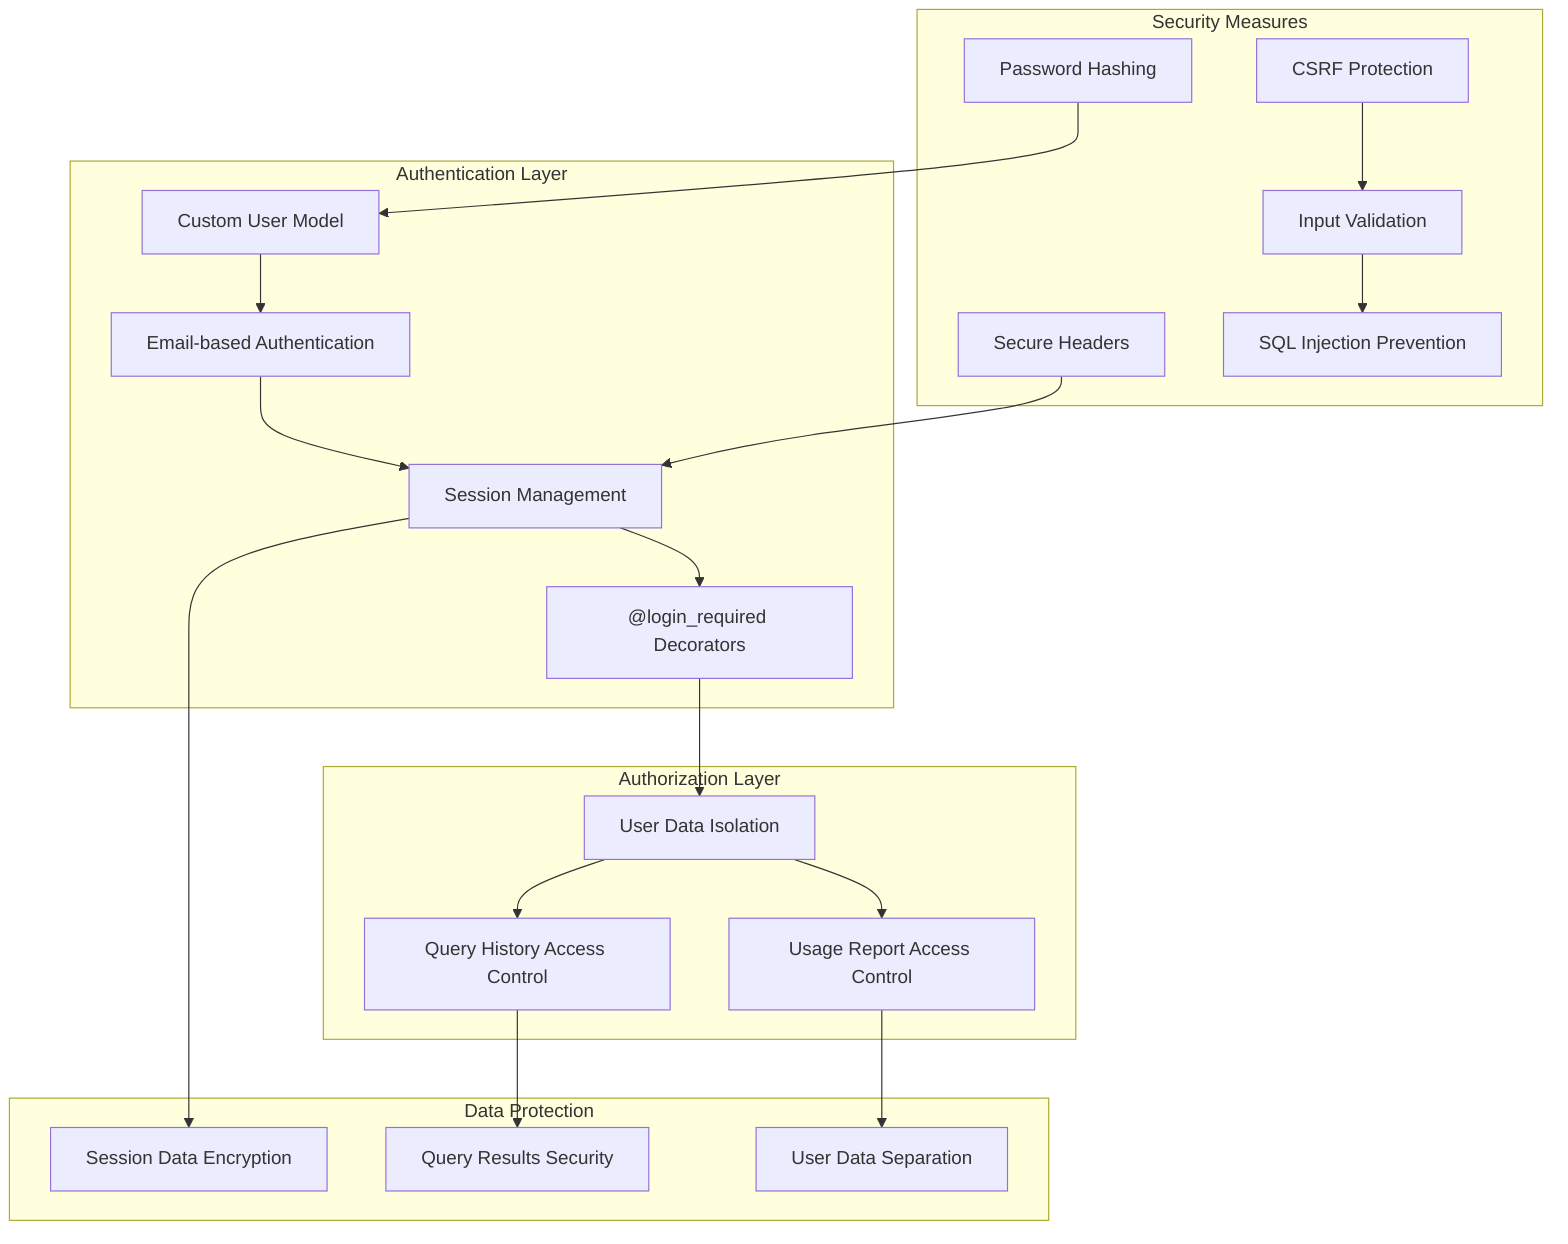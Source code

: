 graph TB
    subgraph "Authentication Layer"
        CustomUser["Custom User Model"]
        EmailAuth["Email-based Authentication"]
        SessionMgmt["Session Management"]
        LoginRequired["@login_required Decorators"]
    end
    
    subgraph "Authorization Layer"
        UserDataIsolation["User Data Isolation"]
        QueryHistoryAccess["Query History Access Control"]
        ReportAccess["Usage Report Access Control"]
    end
    
    subgraph "Security Measures"
        CSRF["CSRF Protection"]
        PasswordHash["Password Hashing"]
        SecureHeaders["Secure Headers"]
        InputValidation["Input Validation"]
        SQLInjectionPrevention["SQL Injection Prevention"]
    end
    
    subgraph "Data Protection"
        SessionDataEncryption["Session Data Encryption"]
        QueryResultsSecurity["Query Results Security"]
        UserDataSeparation["User Data Separation"]
    end
    
    CustomUser --> EmailAuth
    EmailAuth --> SessionMgmt
    SessionMgmt --> LoginRequired
    LoginRequired --> UserDataIsolation
    
    UserDataIsolation --> QueryHistoryAccess
    UserDataIsolation --> ReportAccess
    
    CSRF --> InputValidation
    PasswordHash --> CustomUser
    SecureHeaders --> SessionMgmt
    InputValidation --> SQLInjectionPrevention
    
    SessionMgmt --> SessionDataEncryption
    QueryHistoryAccess --> QueryResultsSecurity
    ReportAccess --> UserDataSeparation